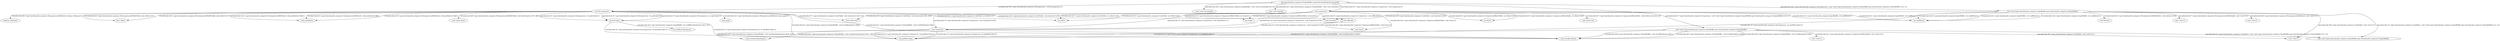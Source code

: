 digraph g {
1[label="void decompress()"]
6[label="void <init>(int,byte[])"]
5[label="void <init>(byte[])"]
20[label="void clBlock()"]
32[label="int readBytes(byte[],int)"]
3[label="void compress()"]
12[label="int readByte()"]
27[label="void push(byte)"]
17[label="void output(int)"]
4[label="void <init>(spec.benchmarks.compress.InputBuffer,spec.benchmarks.compress.OutputBuffer)"]
22[label="void init(int)"]
15[label="int of(int)"]
31[label="void set(int,byte)"]
11[label="void writeByte(byte)"]
16[label="int of(int)"]
8[label="int getMaxCode()"]
25[label="void <init>()"]
23[label="void clear(int)"]
29[label="byte pop()"]
0[label="spec.benchmarks.compress.OutputBuffer performAction(byte[],int,int,byte[])"]
2[label="void <init>(spec.benchmarks.compress.InputBuffer,spec.benchmarks.compress.OutputBuffer)"]
18[label="void set(int,int)"]
30[label="boolean isEmpty()"]
19[label="void set(int,int)"]
24[label="void <init>()"]
26[label="int getCode()"]
9[label="void <init>()"]
10[label="void <init>()"]
21[label="void writebytes(byte[],int)"]
14[label="void clear()"]
28[label="byte of(int)"]
7[label="void <init>(spec.benchmarks.compress.InputBuffer,spec.benchmarks.compress.OutputBuffer)"]
13[label="int hsize()"]
1->18[label="virtualinvoke $r7.<spec.benchmarks.compress.CodeTable: void set(int,int)>(i19, i15)"]
20->14[label="virtualinvoke $r1.<spec.benchmarks.compress.Compressor$HashTable: void clear()>()"]
26->32[label="virtualinvoke $r2.<spec.benchmarks.compress.InputBuffer: int readBytes(byte[],int)>($r1, $i1)"]
3->12[label="virtualinvoke $r1.<spec.benchmarks.compress.InputBuffer: int readByte()>()"]
3->12[label="virtualinvoke $r12.<spec.benchmarks.compress.InputBuffer: int readByte()>()"]
1->31[label="virtualinvoke $r8.<spec.benchmarks.compress.Decompressor$SuffixTable: void set(int,byte)>(i19, $b9)"]
3->13[label="virtualinvoke $r2.<spec.benchmarks.compress.Compressor$HashTable: int hsize()>()"]
3->13[label="virtualinvoke $r3.<spec.benchmarks.compress.Compressor$HashTable: int hsize()>()"]
1->30[label="virtualinvoke $r6.<spec.benchmarks.compress.Decompressor$DeStack: boolean isEmpty()>()"]
3->14[label="virtualinvoke $r4.<spec.benchmarks.compress.Compressor$HashTable: void clear()>()"]
3->15[label="virtualinvoke $r5.<spec.benchmarks.compress.Compressor$HashTable: int of(int)>(i24)"]
3->15[label="virtualinvoke $r8.<spec.benchmarks.compress.Compressor$HashTable: int of(int)>(i24)"]
3->16[label="virtualinvoke $r10.<spec.benchmarks.compress.CodeTable: int of(int)>(i24)"]
3->16[label="virtualinvoke $r11.<spec.benchmarks.compress.CodeTable: int of(int)>(i24)"]
3->17[label="specialinvoke r0.<spec.benchmarks.compress.Compressor: void output(int)>(-1)"]
3->17[label="specialinvoke r0.<spec.benchmarks.compress.Compressor: void output(int)>(i19)"]
3->17[label="specialinvoke r0.<spec.benchmarks.compress.Compressor: void output(int)>(i19)"]
26->8[label="virtualinvoke r0.<spec.benchmarks.compress.Decompressor: int getMaxCode()>()"]
26->8[label="virtualinvoke r0.<spec.benchmarks.compress.Decompressor: int getMaxCode()>()"]
3->18[label="virtualinvoke $r6.<spec.benchmarks.compress.CodeTable: void set(int,int)>(i24, $i16)"]
3->19[label="virtualinvoke $r7.<spec.benchmarks.compress.Compressor$HashTable: void set(int,int)>(i24, i23)"]
1->16[label="virtualinvoke $r11.<spec.benchmarks.compress.CodeTable: int of(int)>(i17)"]
2->25[label="specialinvoke $r7.<spec.benchmarks.compress.Decompressor$SuffixTable: void <init>()>()"]
2->24[label="specialinvoke $r8.<spec.benchmarks.compress.Decompressor$DeStack: void <init>()>()"]
2->23[label="virtualinvoke $r9.<spec.benchmarks.compress.CodeTable: void clear(int)>(256)"]
1->11[label="virtualinvoke $r1.<spec.benchmarks.compress.OutputBuffer: void writeByte(byte)>($b2)"]
1->11[label="virtualinvoke $r5.<spec.benchmarks.compress.OutputBuffer: void writeByte(byte)>($b6)"]
17->21[label="virtualinvoke $r9.<spec.benchmarks.compress.OutputBuffer: void writebytes(byte[],int)>($r8, $i37)"]
17->21[label="virtualinvoke $r2.<spec.benchmarks.compress.OutputBuffer: void writebytes(byte[],int)>($r1, $i8)"]
2->22[label="virtualinvoke $r10.<spec.benchmarks.compress.Decompressor$SuffixTable: void init(int)>(256)"]
0->1[label="virtualinvoke $r6.<spec.benchmarks.compress.Decompressor: void decompress()>()"]
1->29[label="virtualinvoke $r4.<spec.benchmarks.compress.Decompressor$DeStack: byte pop()>()"]
0->2[label="specialinvoke $r6.<spec.benchmarks.compress.Decompressor: void <init>(spec.benchmarks.compress.InputBuffer,spec.benchmarks.compress.OutputBuffer)>(r2, r3)"]
0->3[label="virtualinvoke $r7.<spec.benchmarks.compress.Compressor: void compress()>()"]
0->4[label="specialinvoke $r7.<spec.benchmarks.compress.Compressor: void <init>(spec.benchmarks.compress.InputBuffer,spec.benchmarks.compress.OutputBuffer)>(r2, r3)"]
0->5[label="specialinvoke $r5.<spec.benchmarks.compress.OutputBuffer: void <init>(byte[])>(r1)"]
0->6[label="specialinvoke $r4.<spec.benchmarks.compress.InputBuffer: void <init>(int,byte[])>(i0, r0)"]
2->7[label="specialinvoke r0.<spec.benchmarks.compress.CompBase: void <init>(spec.benchmarks.compress.InputBuffer,spec.benchmarks.compress.OutputBuffer)>(r1, r2)"]
2->10[label="specialinvoke $r6.<spec.benchmarks.compress.CodeTable: void <init>()>()"]
2->8[label="virtualinvoke r0.<spec.benchmarks.compress.Decompressor: int getMaxCode()>()"]
4->7[label="specialinvoke r0.<spec.benchmarks.compress.CompBase: void <init>(spec.benchmarks.compress.InputBuffer,spec.benchmarks.compress.OutputBuffer)>(r1, r2)"]
4->8[label="virtualinvoke r0.<spec.benchmarks.compress.Compressor: int getMaxCode()>()"]
4->9[label="specialinvoke $r3.<spec.benchmarks.compress.Compressor$HashTable: void <init>()>()"]
17->8[label="virtualinvoke r0.<spec.benchmarks.compress.Compressor: int getMaxCode()>()"]
17->8[label="virtualinvoke r0.<spec.benchmarks.compress.Compressor: int getMaxCode()>()"]
20->17[label="specialinvoke r0.<spec.benchmarks.compress.Compressor: void output(int)>(256)"]
17->11[label="virtualinvoke $r11.<spec.benchmarks.compress.OutputBuffer: void writeByte(byte)>($b45)"]
1->28[label="virtualinvoke $r9.<spec.benchmarks.compress.Decompressor$SuffixTable: byte of(int)>(i17)"]
1->28[label="virtualinvoke $r2.<spec.benchmarks.compress.Decompressor$SuffixTable: byte of(int)>(i17)"]
1->27[label="virtualinvoke $r12.<spec.benchmarks.compress.Decompressor$DeStack: void push(byte)>($b12)"]
1->27[label="virtualinvoke $r3.<spec.benchmarks.compress.Decompressor$DeStack: void push(byte)>($b5)"]
1->27[label="virtualinvoke $r10.<spec.benchmarks.compress.Decompressor$DeStack: void push(byte)>($b11)"]
1->26[label="specialinvoke r0.<spec.benchmarks.compress.Decompressor: int getCode()>()"]
1->26[label="specialinvoke r0.<spec.benchmarks.compress.Decompressor: int getCode()>()"]
1->26[label="specialinvoke r0.<spec.benchmarks.compress.Decompressor: int getCode()>()"]
4->10[label="specialinvoke $r4.<spec.benchmarks.compress.CodeTable: void <init>()>()"]
3->20[label="specialinvoke r0.<spec.benchmarks.compress.Compressor: void clBlock()>()"]
1->23[label="virtualinvoke $r13.<spec.benchmarks.compress.CodeTable: void clear(int)>(256)"]
4->11[label="virtualinvoke $r9.<spec.benchmarks.compress.OutputBuffer: void writeByte(byte)>($b11)"]
4->11[label="virtualinvoke $r6.<spec.benchmarks.compress.OutputBuffer: void writeByte(byte)>($b6)"]
4->11[label="virtualinvoke $r8.<spec.benchmarks.compress.OutputBuffer: void writeByte(byte)>($b7)"]
2->12[label="virtualinvoke $r22.<spec.benchmarks.compress.InputBuffer: int readByte()>()"]
2->12[label="virtualinvoke $r20.<spec.benchmarks.compress.InputBuffer: int readByte()>()"]
2->12[label="virtualinvoke $r3.<spec.benchmarks.compress.InputBuffer: int readByte()>()"]
}